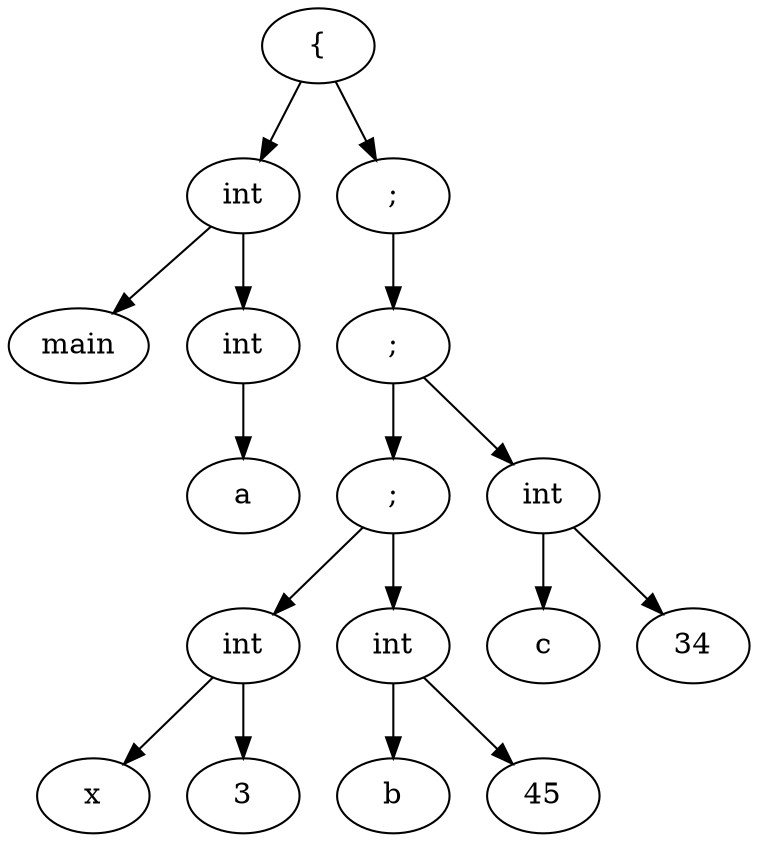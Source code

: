 digraph tree {
0 [label="{"];
1 [label="int"];
0 -> 1;
2 [label=";"];
0 -> 2;
1 [label="int"];
4 [label="main"];
1 -> 4;
5 [label="int"];
1 -> 5;
5 [label="int"];
7 [label="a"];
5 -> 7;
2 [label=";"];
10 [label=";"];
2 -> 10;
10 [label=";"];
13 [label=";"];
10 -> 13;
14 [label="int"];
10 -> 14;
13 [label=";"];
16 [label="int"];
13 -> 16;
17 [label="int"];
13 -> 17;
16 [label="int"];
19 [label="x"];
16 -> 19;
20 [label=3];
16 -> 20;
17 [label="int"];
22 [label="b"];
17 -> 22;
23 [label=45];
17 -> 23;
14 [label="int"];
25 [label="c"];
14 -> 25;
26 [label=34];
14 -> 26;
}